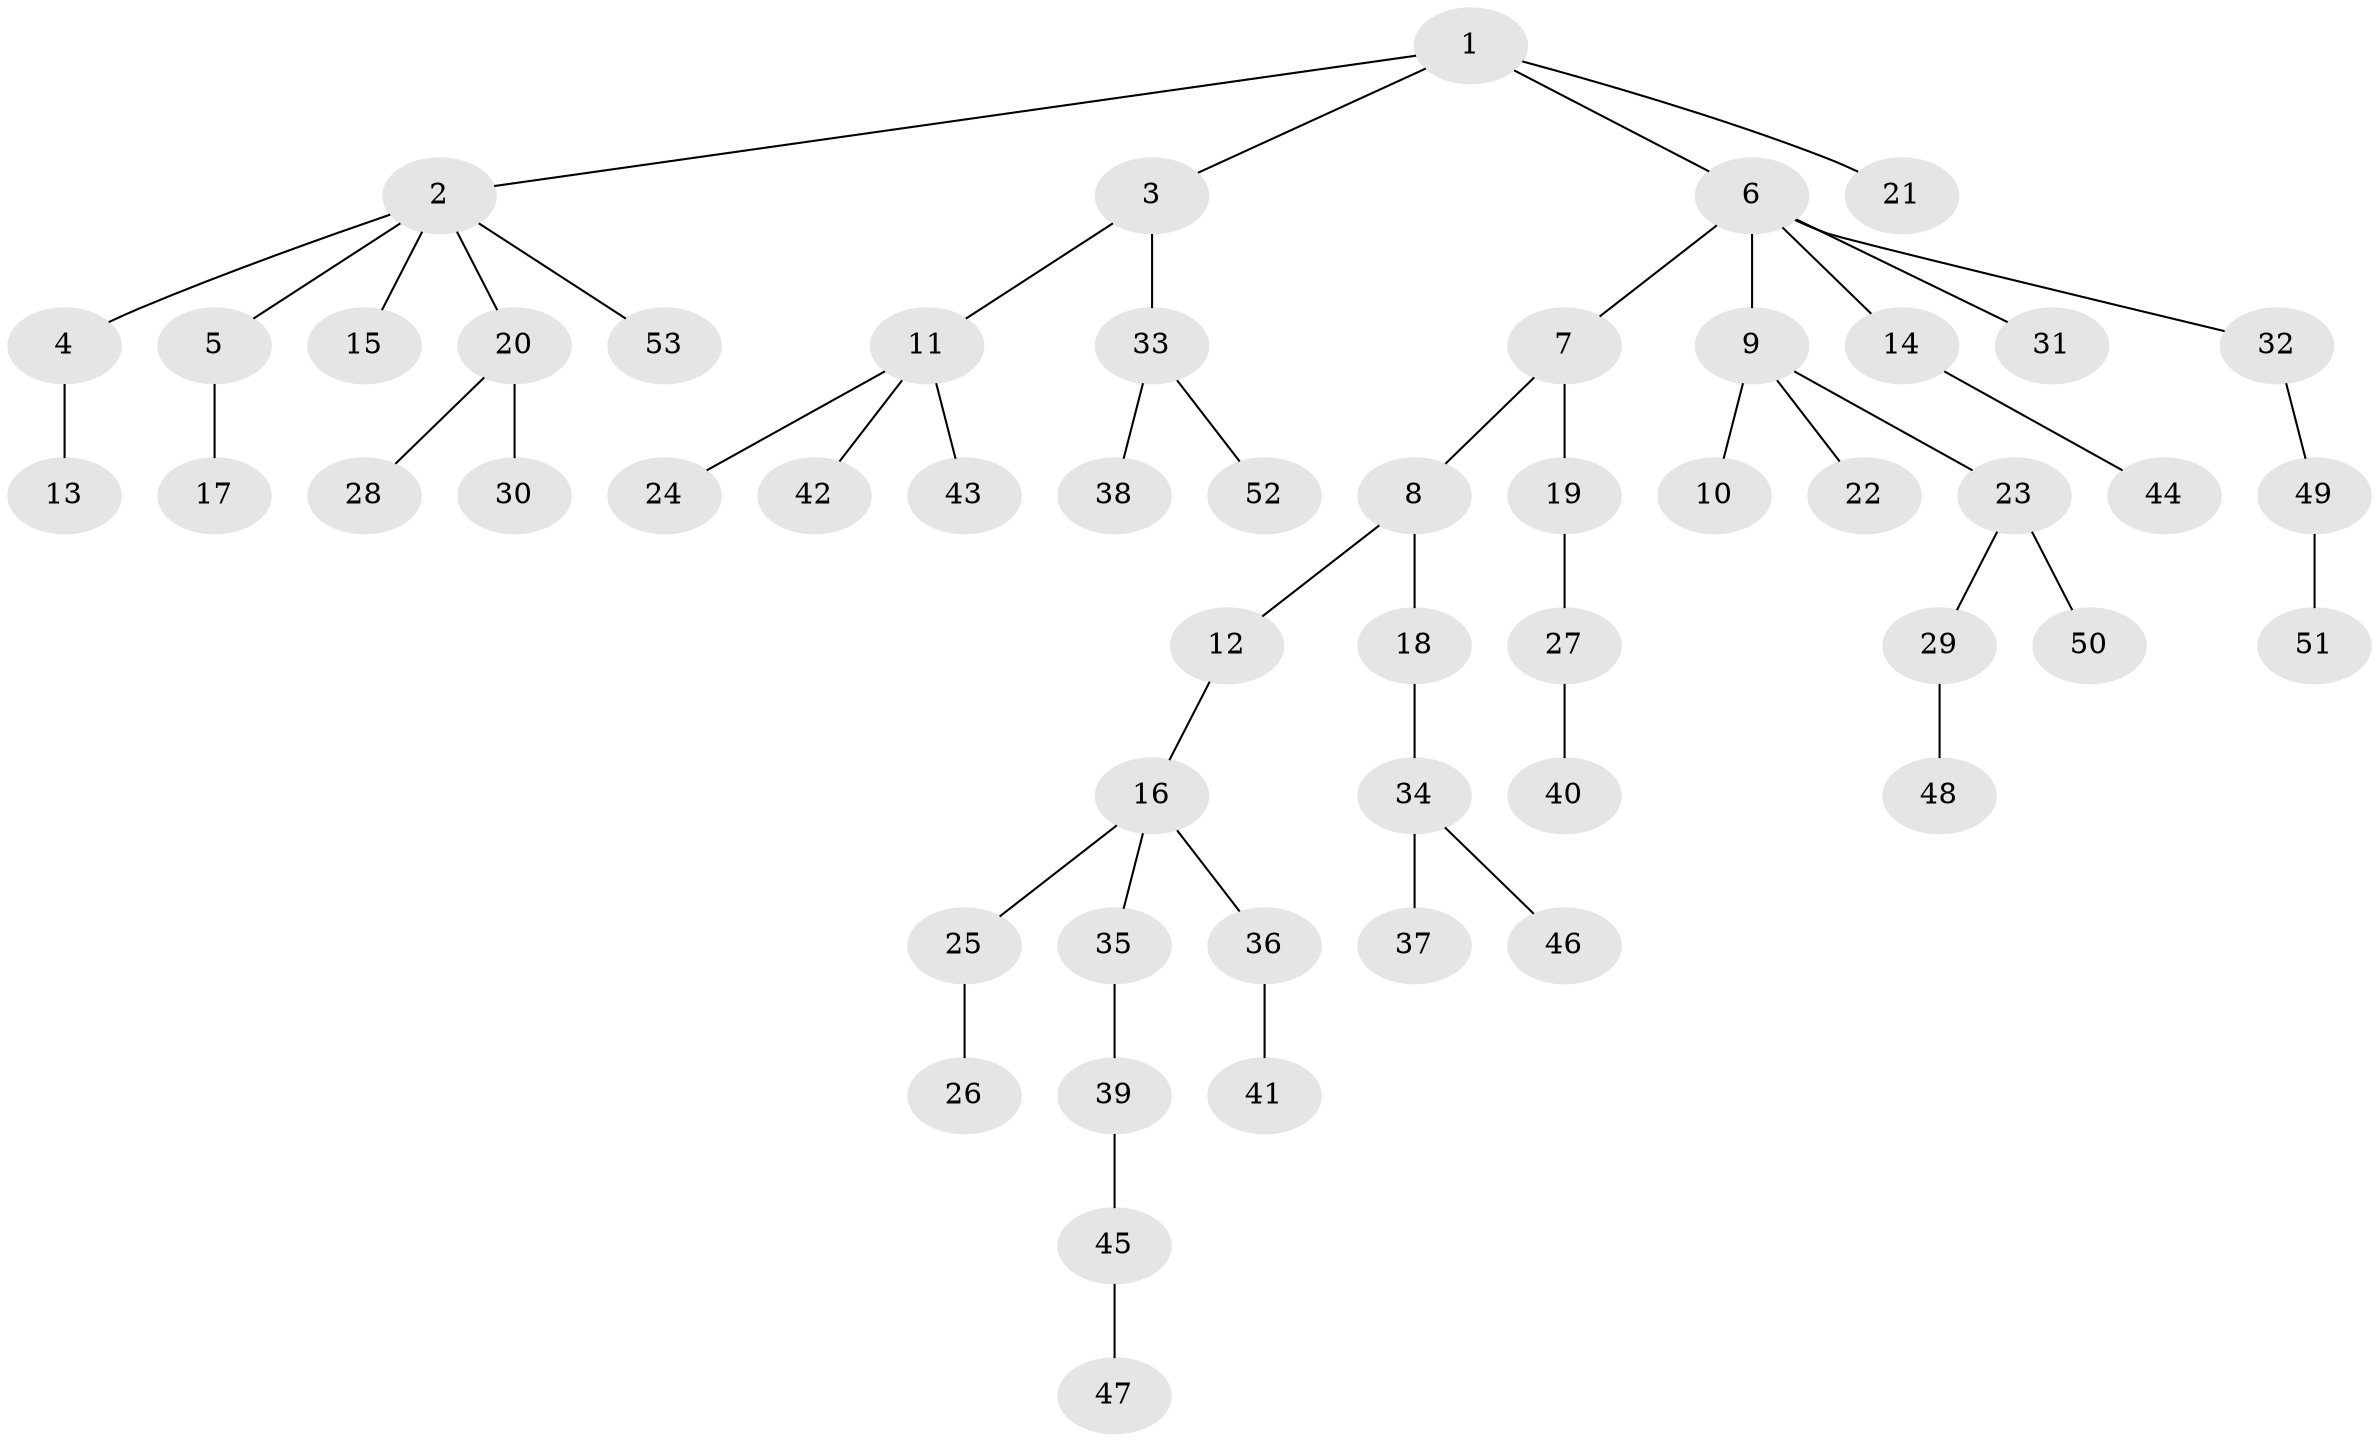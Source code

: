 // coarse degree distribution, {3: 0.09090909090909091, 5: 0.06060606060606061, 4: 0.09090909090909091, 1: 0.5151515151515151, 2: 0.24242424242424243}
// Generated by graph-tools (version 1.1) at 2025/42/03/06/25 10:42:04]
// undirected, 53 vertices, 52 edges
graph export_dot {
graph [start="1"]
  node [color=gray90,style=filled];
  1;
  2;
  3;
  4;
  5;
  6;
  7;
  8;
  9;
  10;
  11;
  12;
  13;
  14;
  15;
  16;
  17;
  18;
  19;
  20;
  21;
  22;
  23;
  24;
  25;
  26;
  27;
  28;
  29;
  30;
  31;
  32;
  33;
  34;
  35;
  36;
  37;
  38;
  39;
  40;
  41;
  42;
  43;
  44;
  45;
  46;
  47;
  48;
  49;
  50;
  51;
  52;
  53;
  1 -- 2;
  1 -- 3;
  1 -- 6;
  1 -- 21;
  2 -- 4;
  2 -- 5;
  2 -- 15;
  2 -- 20;
  2 -- 53;
  3 -- 11;
  3 -- 33;
  4 -- 13;
  5 -- 17;
  6 -- 7;
  6 -- 9;
  6 -- 14;
  6 -- 31;
  6 -- 32;
  7 -- 8;
  7 -- 19;
  8 -- 12;
  8 -- 18;
  9 -- 10;
  9 -- 22;
  9 -- 23;
  11 -- 24;
  11 -- 42;
  11 -- 43;
  12 -- 16;
  14 -- 44;
  16 -- 25;
  16 -- 35;
  16 -- 36;
  18 -- 34;
  19 -- 27;
  20 -- 28;
  20 -- 30;
  23 -- 29;
  23 -- 50;
  25 -- 26;
  27 -- 40;
  29 -- 48;
  32 -- 49;
  33 -- 38;
  33 -- 52;
  34 -- 37;
  34 -- 46;
  35 -- 39;
  36 -- 41;
  39 -- 45;
  45 -- 47;
  49 -- 51;
}
